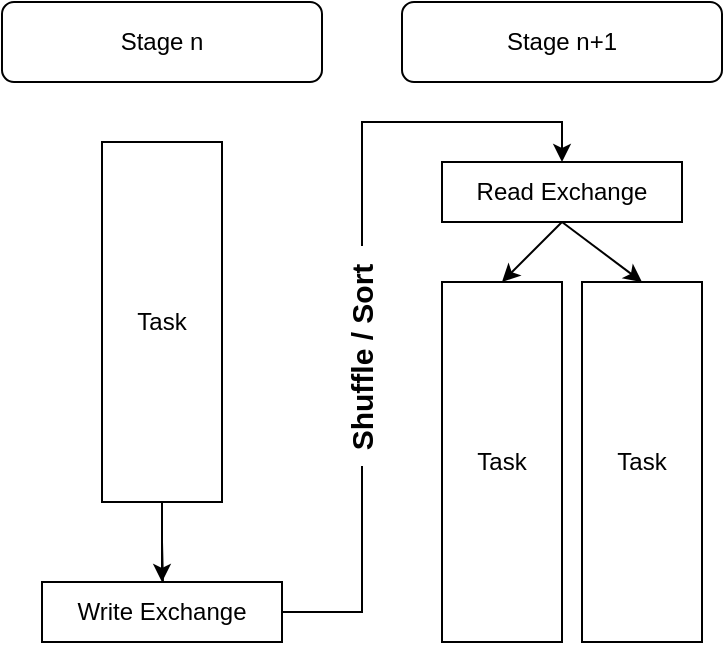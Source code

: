 <mxfile version="22.1.16" type="device">
  <diagram name="Page-1" id="JD_uDAXe3n6-HWQnM0_0">
    <mxGraphModel dx="818" dy="531" grid="1" gridSize="10" guides="1" tooltips="1" connect="1" arrows="1" fold="1" page="1" pageScale="1" pageWidth="827" pageHeight="1169" math="0" shadow="0">
      <root>
        <mxCell id="0" />
        <mxCell id="1" parent="0" />
        <mxCell id="AwCvodWaa6naoqqEc2KJ-1" value="Stage n" style="rounded=1;whiteSpace=wrap;html=1;" parent="1" vertex="1">
          <mxGeometry x="40" y="40" width="160" height="40" as="geometry" />
        </mxCell>
        <mxCell id="AwCvodWaa6naoqqEc2KJ-2" value="Stage n+1" style="rounded=1;whiteSpace=wrap;html=1;" parent="1" vertex="1">
          <mxGeometry x="240" y="40" width="160" height="40" as="geometry" />
        </mxCell>
        <mxCell id="AwCvodWaa6naoqqEc2KJ-23" value="" style="edgeStyle=orthogonalEdgeStyle;rounded=0;orthogonalLoop=1;jettySize=auto;html=1;" parent="1" target="AwCvodWaa6naoqqEc2KJ-16" edge="1">
          <mxGeometry relative="1" as="geometry">
            <mxPoint x="120" y="310" as="sourcePoint" />
          </mxGeometry>
        </mxCell>
        <mxCell id="AwCvodWaa6naoqqEc2KJ-25" style="rounded=0;orthogonalLoop=1;jettySize=auto;html=1;entryX=0.5;entryY=0;entryDx=0;entryDy=0;exitX=0.5;exitY=1;exitDx=0;exitDy=0;" parent="1" source="AwCvodWaa6naoqqEc2KJ-9" target="2W37QvbO1DsTJAP8pjJl-2" edge="1">
          <mxGeometry relative="1" as="geometry">
            <mxPoint x="285" y="170" as="targetPoint" />
          </mxGeometry>
        </mxCell>
        <mxCell id="AwCvodWaa6naoqqEc2KJ-9" value="Read Exchange" style="rounded=0;whiteSpace=wrap;html=1;" parent="1" vertex="1">
          <mxGeometry x="260" y="120" width="120" height="30" as="geometry" />
        </mxCell>
        <mxCell id="AwCvodWaa6naoqqEc2KJ-17" style="edgeStyle=orthogonalEdgeStyle;rounded=0;orthogonalLoop=1;jettySize=auto;html=1;entryX=0.5;entryY=0;entryDx=0;entryDy=0;" parent="1" source="AwCvodWaa6naoqqEc2KJ-16" target="AwCvodWaa6naoqqEc2KJ-9" edge="1">
          <mxGeometry relative="1" as="geometry" />
        </mxCell>
        <mxCell id="AwCvodWaa6naoqqEc2KJ-18" value="&amp;nbsp; Shuffle / Sort&amp;nbsp;&amp;nbsp;" style="edgeLabel;html=1;align=center;verticalAlign=middle;resizable=0;points=[];rotation=-90;fontStyle=1;fontSize=15;" parent="AwCvodWaa6naoqqEc2KJ-17" vertex="1" connectable="0">
          <mxGeometry x="-0.175" y="1" relative="1" as="geometry">
            <mxPoint as="offset" />
          </mxGeometry>
        </mxCell>
        <mxCell id="AwCvodWaa6naoqqEc2KJ-16" value="Write Exchange" style="rounded=0;whiteSpace=wrap;html=1;" parent="1" vertex="1">
          <mxGeometry x="60" y="330" width="120" height="30" as="geometry" />
        </mxCell>
        <mxCell id="AwCvodWaa6naoqqEc2KJ-26" style="rounded=0;orthogonalLoop=1;jettySize=auto;html=1;entryX=0.5;entryY=0;entryDx=0;entryDy=0;exitX=0.5;exitY=1;exitDx=0;exitDy=0;" parent="1" source="AwCvodWaa6naoqqEc2KJ-9" target="2W37QvbO1DsTJAP8pjJl-3" edge="1">
          <mxGeometry relative="1" as="geometry">
            <mxPoint x="330" y="160" as="sourcePoint" />
            <mxPoint x="355" y="170" as="targetPoint" />
          </mxGeometry>
        </mxCell>
        <mxCell id="2W37QvbO1DsTJAP8pjJl-4" value="" style="edgeStyle=orthogonalEdgeStyle;rounded=0;orthogonalLoop=1;jettySize=auto;html=1;" parent="1" source="2W37QvbO1DsTJAP8pjJl-1" target="AwCvodWaa6naoqqEc2KJ-16" edge="1">
          <mxGeometry relative="1" as="geometry" />
        </mxCell>
        <mxCell id="2W37QvbO1DsTJAP8pjJl-1" value="Task" style="rounded=0;whiteSpace=wrap;html=1;" parent="1" vertex="1">
          <mxGeometry x="90" y="110" width="60" height="180" as="geometry" />
        </mxCell>
        <mxCell id="2W37QvbO1DsTJAP8pjJl-2" value="Task" style="rounded=0;whiteSpace=wrap;html=1;" parent="1" vertex="1">
          <mxGeometry x="260" y="180" width="60" height="180" as="geometry" />
        </mxCell>
        <mxCell id="2W37QvbO1DsTJAP8pjJl-3" value="Task" style="rounded=0;whiteSpace=wrap;html=1;" parent="1" vertex="1">
          <mxGeometry x="330" y="180" width="60" height="180" as="geometry" />
        </mxCell>
      </root>
    </mxGraphModel>
  </diagram>
</mxfile>
